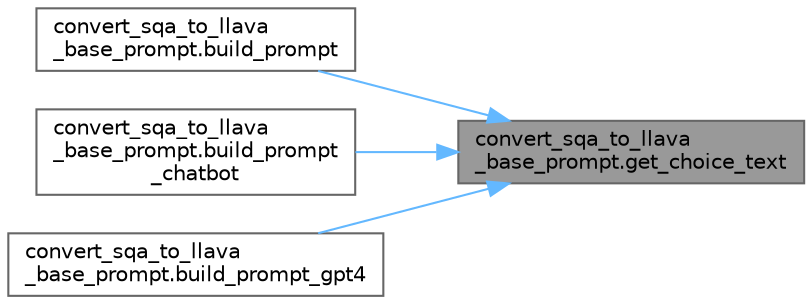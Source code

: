 digraph "convert_sqa_to_llava_base_prompt.get_choice_text"
{
 // LATEX_PDF_SIZE
  bgcolor="transparent";
  edge [fontname=Helvetica,fontsize=10,labelfontname=Helvetica,labelfontsize=10];
  node [fontname=Helvetica,fontsize=10,shape=box,height=0.2,width=0.4];
  rankdir="RL";
  Node1 [id="Node000001",label="convert_sqa_to_llava\l_base_prompt.get_choice_text",height=0.2,width=0.4,color="gray40", fillcolor="grey60", style="filled", fontcolor="black",tooltip=" "];
  Node1 -> Node2 [id="edge1_Node000001_Node000002",dir="back",color="steelblue1",style="solid",tooltip=" "];
  Node2 [id="Node000002",label="convert_sqa_to_llava\l_base_prompt.build_prompt",height=0.2,width=0.4,color="grey40", fillcolor="white", style="filled",URL="$namespaceconvert__sqa__to__llava__base__prompt.html#a692395405d055e5baa6d458d46615f3d",tooltip=" "];
  Node1 -> Node3 [id="edge2_Node000001_Node000003",dir="back",color="steelblue1",style="solid",tooltip=" "];
  Node3 [id="Node000003",label="convert_sqa_to_llava\l_base_prompt.build_prompt\l_chatbot",height=0.2,width=0.4,color="grey40", fillcolor="white", style="filled",URL="$namespaceconvert__sqa__to__llava__base__prompt.html#a51602486083111662dc64454b32b1215",tooltip=" "];
  Node1 -> Node4 [id="edge3_Node000001_Node000004",dir="back",color="steelblue1",style="solid",tooltip=" "];
  Node4 [id="Node000004",label="convert_sqa_to_llava\l_base_prompt.build_prompt_gpt4",height=0.2,width=0.4,color="grey40", fillcolor="white", style="filled",URL="$namespaceconvert__sqa__to__llava__base__prompt.html#a2cd3b4e3c8f3c8096b8b1c5277ae001d",tooltip=" "];
}
